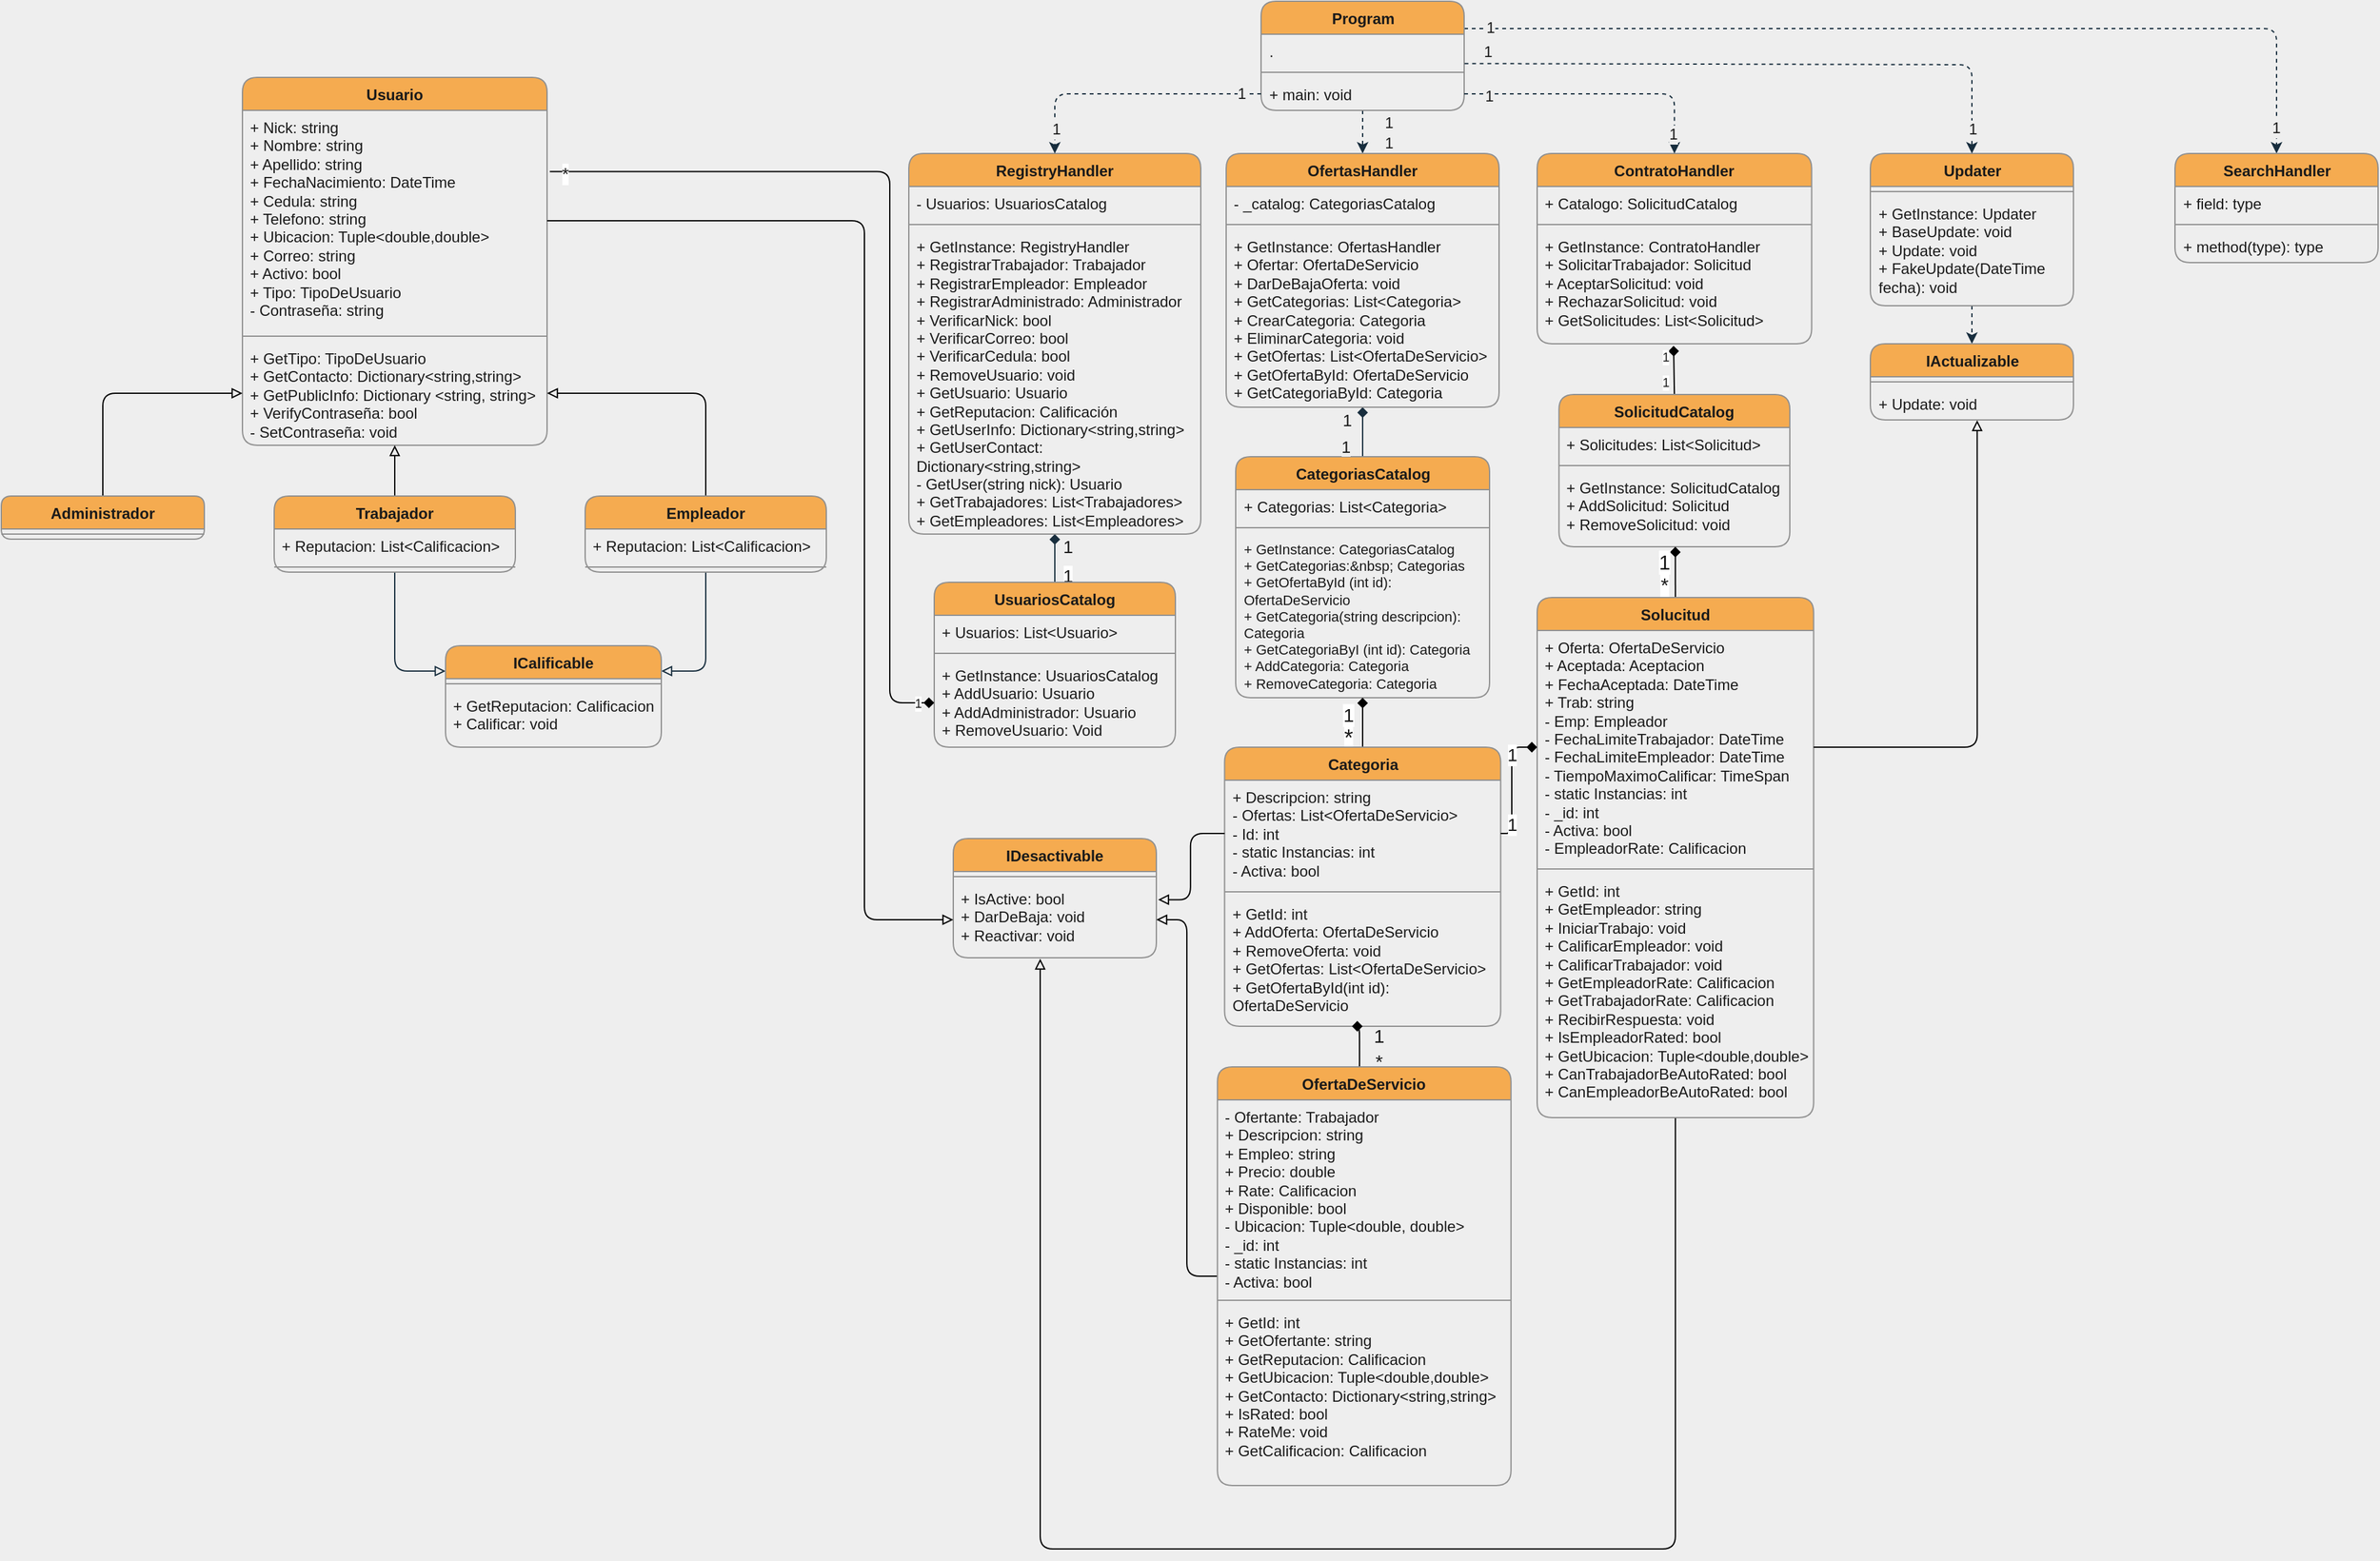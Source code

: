 <mxfile version="20.5.1" type="device"><diagram id="a971EvvoX8t4zPsesxfb" name="Página-1"><mxGraphModel dx="2927" dy="1204" grid="1" gridSize="10" guides="1" tooltips="1" connect="1" arrows="1" fold="1" page="1" pageScale="1" pageWidth="827" pageHeight="1169" background="#EEEEEE" math="0" shadow="0"><root><mxCell id="0"/><mxCell id="1" parent="0"/><mxCell id="ot5SJFAWyebkihact3Iv-2" value="Usuario" style="swimlane;fontStyle=1;align=center;verticalAlign=top;childLayout=stackLayout;horizontal=1;startSize=26;horizontalStack=0;resizeParent=1;resizeParentMax=0;resizeLast=0;collapsible=1;marginBottom=0;fillColor=#F5AB50;strokeColor=#909090;fontColor=#1A1A1A;rounded=1;whiteSpace=wrap;" vertex="1" parent="1"><mxGeometry x="100" y="110" width="240" height="290" as="geometry"/></mxCell><mxCell id="ot5SJFAWyebkihact3Iv-3" value="+ Nick: string&#10;+ Nombre: string&#10;+ Apellido: string&#10;+ FechaNacimiento: DateTime&#10;+ Cedula: string&#10;+ Telefono: string&#10;+ Ubicacion: Tuple&lt;double,double&gt;&#10;+ Correo: string&#10;+ Activo: bool&#10;+ Tipo: TipoDeUsuario&#10;- Contraseña: string" style="text;strokeColor=none;fillColor=none;align=left;verticalAlign=top;spacingLeft=4;spacingRight=4;overflow=hidden;rotatable=0;points=[[0,0.5],[1,0.5]];portConstraint=eastwest;fontColor=#1A1A1A;rounded=1;whiteSpace=wrap;" vertex="1" parent="ot5SJFAWyebkihact3Iv-2"><mxGeometry y="26" width="240" height="174" as="geometry"/></mxCell><mxCell id="ot5SJFAWyebkihact3Iv-4" value="" style="line;strokeWidth=1;fillColor=none;align=left;verticalAlign=middle;spacingTop=-1;spacingLeft=3;spacingRight=3;rotatable=0;labelPosition=right;points=[];portConstraint=eastwest;strokeColor=#909090;labelBackgroundColor=#EEEEEE;fontColor=#1A1A1A;rounded=1;whiteSpace=wrap;" vertex="1" parent="ot5SJFAWyebkihact3Iv-2"><mxGeometry y="200" width="240" height="8" as="geometry"/></mxCell><mxCell id="ot5SJFAWyebkihact3Iv-5" value="+ GetTipo: TipoDeUsuario&#10;+ GetContacto: Dictionary&lt;string,string&gt;&#10;+ GetPublicInfo: Dictionary &lt;string, string&gt;&#10;+ VerifyContraseña: bool&#10;- SetContraseña: void" style="text;strokeColor=none;fillColor=none;align=left;verticalAlign=top;spacingLeft=4;spacingRight=4;overflow=hidden;rotatable=0;points=[[0,0.5],[1,0.5]];portConstraint=eastwest;fontColor=#1A1A1A;rounded=1;whiteSpace=wrap;" vertex="1" parent="ot5SJFAWyebkihact3Iv-2"><mxGeometry y="208" width="240" height="82" as="geometry"/></mxCell><mxCell id="ot5SJFAWyebkihact3Iv-94" style="edgeStyle=orthogonalEdgeStyle;rounded=1;orthogonalLoop=1;jettySize=auto;html=1;exitX=0.5;exitY=1;exitDx=0;exitDy=0;entryX=0;entryY=0.25;entryDx=0;entryDy=0;startArrow=none;startFill=0;endArrow=block;endFill=0;labelBackgroundColor=#EEEEEE;strokeColor=#182E3E;fontColor=#1A1A1A;" edge="1" parent="1" source="ot5SJFAWyebkihact3Iv-7" target="ot5SJFAWyebkihact3Iv-19"><mxGeometry relative="1" as="geometry"><mxPoint x="280" y="719" as="targetPoint"/></mxGeometry></mxCell><mxCell id="ot5SJFAWyebkihact3Iv-180" style="edgeStyle=orthogonalEdgeStyle;rounded=1;orthogonalLoop=1;jettySize=auto;html=1;exitX=0.5;exitY=0;exitDx=0;exitDy=0;entryX=0.5;entryY=1;entryDx=0;entryDy=0;strokeColor=#000000;fontSize=10;fontColor=#1A1A1A;startArrow=none;startFill=0;endArrow=block;endFill=0;" edge="1" parent="1" source="ot5SJFAWyebkihact3Iv-7" target="ot5SJFAWyebkihact3Iv-2"><mxGeometry relative="1" as="geometry"/></mxCell><mxCell id="ot5SJFAWyebkihact3Iv-7" value="Trabajador" style="swimlane;fontStyle=1;align=center;verticalAlign=top;childLayout=stackLayout;horizontal=1;startSize=26;horizontalStack=0;resizeParent=1;resizeParentMax=0;resizeLast=0;collapsible=1;marginBottom=0;fillColor=#F5AB50;strokeColor=#909090;fontColor=#1A1A1A;rounded=1;whiteSpace=wrap;" vertex="1" parent="1"><mxGeometry x="125" y="440" width="190" height="60" as="geometry"/></mxCell><mxCell id="ot5SJFAWyebkihact3Iv-8" value="+ Reputacion: List&lt;Calificacion&gt;" style="text;strokeColor=none;fillColor=none;align=left;verticalAlign=top;spacingLeft=4;spacingRight=4;overflow=hidden;rotatable=0;points=[[0,0.5],[1,0.5]];portConstraint=eastwest;fontColor=#1A1A1A;rounded=1;whiteSpace=wrap;" vertex="1" parent="ot5SJFAWyebkihact3Iv-7"><mxGeometry y="26" width="190" height="26" as="geometry"/></mxCell><mxCell id="ot5SJFAWyebkihact3Iv-9" value="" style="line;strokeWidth=1;fillColor=none;align=left;verticalAlign=middle;spacingTop=-1;spacingLeft=3;spacingRight=3;rotatable=0;labelPosition=right;points=[];portConstraint=eastwest;strokeColor=#909090;labelBackgroundColor=#EEEEEE;fontColor=#1A1A1A;rounded=1;whiteSpace=wrap;" vertex="1" parent="ot5SJFAWyebkihact3Iv-7"><mxGeometry y="52" width="190" height="8" as="geometry"/></mxCell><mxCell id="ot5SJFAWyebkihact3Iv-95" style="edgeStyle=orthogonalEdgeStyle;rounded=1;orthogonalLoop=1;jettySize=auto;html=1;exitX=0.5;exitY=1;exitDx=0;exitDy=0;entryX=1;entryY=0.25;entryDx=0;entryDy=0;startArrow=none;startFill=0;endArrow=block;endFill=0;labelBackgroundColor=#EEEEEE;strokeColor=#182E3E;fontColor=#1A1A1A;" edge="1" parent="1" source="ot5SJFAWyebkihact3Iv-11" target="ot5SJFAWyebkihact3Iv-19"><mxGeometry relative="1" as="geometry"><mxPoint x="440" y="719" as="targetPoint"/></mxGeometry></mxCell><mxCell id="ot5SJFAWyebkihact3Iv-181" style="edgeStyle=orthogonalEdgeStyle;rounded=1;orthogonalLoop=1;jettySize=auto;html=1;exitX=0.5;exitY=0;exitDx=0;exitDy=0;entryX=1;entryY=0.5;entryDx=0;entryDy=0;strokeColor=#000000;fontSize=10;fontColor=#1A1A1A;startArrow=none;startFill=0;endArrow=block;endFill=0;" edge="1" parent="1" source="ot5SJFAWyebkihact3Iv-11" target="ot5SJFAWyebkihact3Iv-5"><mxGeometry relative="1" as="geometry"/></mxCell><mxCell id="ot5SJFAWyebkihact3Iv-11" value="Empleador" style="swimlane;fontStyle=1;align=center;verticalAlign=top;childLayout=stackLayout;horizontal=1;startSize=26;horizontalStack=0;resizeParent=1;resizeParentMax=0;resizeLast=0;collapsible=1;marginBottom=0;fillColor=#F5AB50;strokeColor=#909090;fontColor=#1A1A1A;rounded=1;whiteSpace=wrap;" vertex="1" parent="1"><mxGeometry x="370" y="440" width="190" height="60" as="geometry"/></mxCell><mxCell id="ot5SJFAWyebkihact3Iv-177" value="+ Reputacion: List&lt;Calificacion&gt;" style="text;strokeColor=none;fillColor=none;align=left;verticalAlign=top;spacingLeft=4;spacingRight=4;overflow=hidden;rotatable=0;points=[[0,0.5],[1,0.5]];portConstraint=eastwest;fontColor=#1A1A1A;rounded=1;whiteSpace=wrap;" vertex="1" parent="ot5SJFAWyebkihact3Iv-11"><mxGeometry y="26" width="190" height="26" as="geometry"/></mxCell><mxCell id="ot5SJFAWyebkihact3Iv-13" value="" style="line;strokeWidth=1;fillColor=none;align=left;verticalAlign=middle;spacingTop=-1;spacingLeft=3;spacingRight=3;rotatable=0;labelPosition=right;points=[];portConstraint=eastwest;strokeColor=#909090;labelBackgroundColor=#EEEEEE;fontColor=#1A1A1A;rounded=1;whiteSpace=wrap;" vertex="1" parent="ot5SJFAWyebkihact3Iv-11"><mxGeometry y="52" width="190" height="8" as="geometry"/></mxCell><mxCell id="ot5SJFAWyebkihact3Iv-178" style="edgeStyle=orthogonalEdgeStyle;rounded=1;orthogonalLoop=1;jettySize=auto;html=1;exitX=0.5;exitY=0;exitDx=0;exitDy=0;entryX=0;entryY=0.5;entryDx=0;entryDy=0;strokeColor=#000000;fontSize=10;fontColor=#1A1A1A;startArrow=none;startFill=0;endArrow=block;endFill=0;" edge="1" parent="1" source="ot5SJFAWyebkihact3Iv-15" target="ot5SJFAWyebkihact3Iv-5"><mxGeometry relative="1" as="geometry"/></mxCell><mxCell id="ot5SJFAWyebkihact3Iv-15" value="Administrador" style="swimlane;fontStyle=1;align=center;verticalAlign=top;childLayout=stackLayout;horizontal=1;startSize=26;horizontalStack=0;resizeParent=1;resizeParentMax=0;resizeLast=0;collapsible=1;marginBottom=0;fillColor=#F5AB50;strokeColor=#909090;fontColor=#1A1A1A;rounded=1;whiteSpace=wrap;" vertex="1" parent="1"><mxGeometry x="-90" y="440" width="160" height="34" as="geometry"/></mxCell><mxCell id="ot5SJFAWyebkihact3Iv-17" value="" style="line;strokeWidth=1;fillColor=none;align=left;verticalAlign=middle;spacingTop=-1;spacingLeft=3;spacingRight=3;rotatable=0;labelPosition=right;points=[];portConstraint=eastwest;strokeColor=#909090;labelBackgroundColor=#EEEEEE;fontColor=#1A1A1A;rounded=1;whiteSpace=wrap;" vertex="1" parent="ot5SJFAWyebkihact3Iv-15"><mxGeometry y="26" width="160" height="8" as="geometry"/></mxCell><mxCell id="ot5SJFAWyebkihact3Iv-19" value="ICalificable" style="swimlane;fontStyle=1;align=center;verticalAlign=top;childLayout=stackLayout;horizontal=1;startSize=26;horizontalStack=0;resizeParent=1;resizeParentMax=0;resizeLast=0;collapsible=1;marginBottom=0;fillColor=#F5AB50;strokeColor=#909090;fontColor=#1A1A1A;rounded=1;whiteSpace=wrap;" vertex="1" parent="1"><mxGeometry x="260" y="558" width="170" height="80" as="geometry"/></mxCell><mxCell id="ot5SJFAWyebkihact3Iv-21" value="" style="line;strokeWidth=1;fillColor=none;align=left;verticalAlign=middle;spacingTop=-1;spacingLeft=3;spacingRight=3;rotatable=0;labelPosition=right;points=[];portConstraint=eastwest;strokeColor=#909090;labelBackgroundColor=#EEEEEE;fontColor=#1A1A1A;rounded=1;whiteSpace=wrap;" vertex="1" parent="ot5SJFAWyebkihact3Iv-19"><mxGeometry y="26" width="170" height="8" as="geometry"/></mxCell><mxCell id="ot5SJFAWyebkihact3Iv-22" value="+ GetReputacion: Calificacion&#10;+ Calificar: void" style="text;strokeColor=none;fillColor=none;align=left;verticalAlign=top;spacingLeft=4;spacingRight=4;overflow=hidden;rotatable=0;points=[[0,0.5],[1,0.5]];portConstraint=eastwest;fontColor=#1A1A1A;rounded=1;whiteSpace=wrap;" vertex="1" parent="ot5SJFAWyebkihact3Iv-19"><mxGeometry y="34" width="170" height="46" as="geometry"/></mxCell><mxCell id="ot5SJFAWyebkihact3Iv-24" value="IDesactivable" style="swimlane;fontStyle=1;align=center;verticalAlign=top;childLayout=stackLayout;horizontal=1;startSize=26;horizontalStack=0;resizeParent=1;resizeParentMax=0;resizeLast=0;collapsible=1;marginBottom=0;fillColor=#F5AB50;strokeColor=#909090;fontColor=#1A1A1A;rounded=1;whiteSpace=wrap;" vertex="1" parent="1"><mxGeometry x="660" y="710" width="160" height="94" as="geometry"/></mxCell><mxCell id="ot5SJFAWyebkihact3Iv-26" value="" style="line;strokeWidth=1;fillColor=none;align=left;verticalAlign=middle;spacingTop=-1;spacingLeft=3;spacingRight=3;rotatable=0;labelPosition=right;points=[];portConstraint=eastwest;strokeColor=#909090;labelBackgroundColor=#EEEEEE;fontColor=#1A1A1A;rounded=1;whiteSpace=wrap;" vertex="1" parent="ot5SJFAWyebkihact3Iv-24"><mxGeometry y="26" width="160" height="8" as="geometry"/></mxCell><mxCell id="ot5SJFAWyebkihact3Iv-27" value="+ IsActive: bool&#10;+ DarDeBaja: void&#10;+ Reactivar: void" style="text;strokeColor=none;fillColor=none;align=left;verticalAlign=top;spacingLeft=4;spacingRight=4;overflow=hidden;rotatable=0;points=[[0,0.5],[1,0.5]];portConstraint=eastwest;fontColor=#1A1A1A;rounded=1;whiteSpace=wrap;" vertex="1" parent="ot5SJFAWyebkihact3Iv-24"><mxGeometry y="34" width="160" height="60" as="geometry"/></mxCell><mxCell id="ot5SJFAWyebkihact3Iv-143" value="1" style="edgeStyle=orthogonalEdgeStyle;rounded=1;orthogonalLoop=1;jettySize=auto;html=1;exitX=0.5;exitY=1;exitDx=0;exitDy=0;entryX=0.5;entryY=0;entryDx=0;entryDy=0;dashed=1;fontSize=12;startArrow=none;startFill=0;endArrow=classic;endFill=1;labelBackgroundColor=#EEEEEE;strokeColor=#182E3E;fontColor=#1A1A1A;" edge="1" parent="1" source="ot5SJFAWyebkihact3Iv-28" target="ot5SJFAWyebkihact3Iv-36"><mxGeometry x="0.511" y="20" relative="1" as="geometry"><mxPoint as="offset"/></mxGeometry></mxCell><mxCell id="ot5SJFAWyebkihact3Iv-155" value="1" style="edgeLabel;html=1;align=center;verticalAlign=middle;resizable=0;points=[];fontSize=12;labelBackgroundColor=#EEEEEE;fontColor=#1A1A1A;rounded=1;" vertex="1" connectable="0" parent="ot5SJFAWyebkihact3Iv-143"><mxGeometry x="-0.421" relative="1" as="geometry"><mxPoint x="20" as="offset"/></mxGeometry></mxCell><mxCell id="ot5SJFAWyebkihact3Iv-147" style="edgeStyle=orthogonalEdgeStyle;rounded=1;orthogonalLoop=1;jettySize=auto;html=1;exitX=1;exitY=0.25;exitDx=0;exitDy=0;entryX=0.5;entryY=0;entryDx=0;entryDy=0;dashed=1;fontSize=12;startArrow=none;startFill=0;endArrow=classic;endFill=1;labelBackgroundColor=#EEEEEE;strokeColor=#182E3E;fontColor=#1A1A1A;" edge="1" parent="1" source="ot5SJFAWyebkihact3Iv-28" target="ot5SJFAWyebkihact3Iv-73"><mxGeometry relative="1" as="geometry"/></mxCell><mxCell id="ot5SJFAWyebkihact3Iv-160" value="1" style="edgeLabel;html=1;align=center;verticalAlign=middle;resizable=0;points=[];fontSize=12;labelBackgroundColor=#EEEEEE;fontColor=#1A1A1A;rounded=1;" vertex="1" connectable="0" parent="ot5SJFAWyebkihact3Iv-147"><mxGeometry x="-0.94" y="1" relative="1" as="geometry"><mxPoint x="-2" as="offset"/></mxGeometry></mxCell><mxCell id="ot5SJFAWyebkihact3Iv-161" value="1" style="edgeLabel;html=1;align=center;verticalAlign=middle;resizable=0;points=[];fontSize=12;labelBackgroundColor=#EEEEEE;fontColor=#1A1A1A;rounded=1;" vertex="1" connectable="0" parent="ot5SJFAWyebkihact3Iv-147"><mxGeometry x="0.945" y="-1" relative="1" as="geometry"><mxPoint as="offset"/></mxGeometry></mxCell><mxCell id="ot5SJFAWyebkihact3Iv-28" value="Program" style="swimlane;fontStyle=1;align=center;verticalAlign=top;childLayout=stackLayout;horizontal=1;startSize=26;horizontalStack=0;resizeParent=1;resizeParentMax=0;resizeLast=0;collapsible=1;marginBottom=0;fillColor=#F5AB50;strokeColor=#909090;fontColor=#1A1A1A;rounded=1;whiteSpace=wrap;" vertex="1" parent="1"><mxGeometry x="902.5" y="50" width="160" height="86" as="geometry"/></mxCell><mxCell id="ot5SJFAWyebkihact3Iv-29" value="." style="text;strokeColor=none;fillColor=none;align=left;verticalAlign=top;spacingLeft=4;spacingRight=4;overflow=hidden;rotatable=0;points=[[0,0.5],[1,0.5]];portConstraint=eastwest;fontColor=#1A1A1A;rounded=1;whiteSpace=wrap;" vertex="1" parent="ot5SJFAWyebkihact3Iv-28"><mxGeometry y="26" width="160" height="26" as="geometry"/></mxCell><mxCell id="ot5SJFAWyebkihact3Iv-30" value="" style="line;strokeWidth=1;fillColor=none;align=left;verticalAlign=middle;spacingTop=-1;spacingLeft=3;spacingRight=3;rotatable=0;labelPosition=right;points=[];portConstraint=eastwest;strokeColor=#909090;labelBackgroundColor=#EEEEEE;fontColor=#1A1A1A;rounded=1;whiteSpace=wrap;" vertex="1" parent="ot5SJFAWyebkihact3Iv-28"><mxGeometry y="52" width="160" height="8" as="geometry"/></mxCell><mxCell id="ot5SJFAWyebkihact3Iv-31" value="+ main: void" style="text;strokeColor=none;fillColor=none;align=left;verticalAlign=top;spacingLeft=4;spacingRight=4;overflow=hidden;rotatable=0;points=[[0,0.5],[1,0.5]];portConstraint=eastwest;fontColor=#1A1A1A;rounded=1;whiteSpace=wrap;" vertex="1" parent="ot5SJFAWyebkihact3Iv-28"><mxGeometry y="60" width="160" height="26" as="geometry"/></mxCell><mxCell id="ot5SJFAWyebkihact3Iv-32" value="ContratoHandler" style="swimlane;fontStyle=1;align=center;verticalAlign=top;childLayout=stackLayout;horizontal=1;startSize=26;horizontalStack=0;resizeParent=1;resizeParentMax=0;resizeLast=0;collapsible=1;marginBottom=0;fillColor=#F5AB50;strokeColor=#909090;fontColor=#1A1A1A;rounded=1;whiteSpace=wrap;" vertex="1" parent="1"><mxGeometry x="1120" y="170" width="216.25" height="150" as="geometry"/></mxCell><mxCell id="ot5SJFAWyebkihact3Iv-33" value="+ Catalogo: SolicitudCatalog" style="text;strokeColor=none;fillColor=none;align=left;verticalAlign=top;spacingLeft=4;spacingRight=4;overflow=hidden;rotatable=0;points=[[0,0.5],[1,0.5]];portConstraint=eastwest;fontColor=#1A1A1A;rounded=1;whiteSpace=wrap;" vertex="1" parent="ot5SJFAWyebkihact3Iv-32"><mxGeometry y="26" width="216.25" height="26" as="geometry"/></mxCell><mxCell id="ot5SJFAWyebkihact3Iv-34" value="" style="line;strokeWidth=1;fillColor=none;align=left;verticalAlign=middle;spacingTop=-1;spacingLeft=3;spacingRight=3;rotatable=0;labelPosition=right;points=[];portConstraint=eastwest;strokeColor=#909090;labelBackgroundColor=#EEEEEE;fontColor=#1A1A1A;rounded=1;whiteSpace=wrap;" vertex="1" parent="ot5SJFAWyebkihact3Iv-32"><mxGeometry y="52" width="216.25" height="8" as="geometry"/></mxCell><mxCell id="ot5SJFAWyebkihact3Iv-35" value="+ GetInstance: ContratoHandler&#10;+ SolicitarTrabajador: Solicitud&#10;+ AceptarSolicitud: void&#10;+ RechazarSolicitud: void&#10;+ GetSolicitudes: List&lt;Solicitud&gt;&#10;" style="text;strokeColor=none;fillColor=none;align=left;verticalAlign=top;spacingLeft=4;spacingRight=4;overflow=hidden;rotatable=0;points=[[0,0.5],[1,0.5]];portConstraint=eastwest;fontColor=#1A1A1A;rounded=1;whiteSpace=wrap;" vertex="1" parent="ot5SJFAWyebkihact3Iv-32"><mxGeometry y="60" width="216.25" height="90" as="geometry"/></mxCell><mxCell id="ot5SJFAWyebkihact3Iv-111" style="edgeStyle=orthogonalEdgeStyle;rounded=1;orthogonalLoop=1;jettySize=auto;html=1;exitX=0.5;exitY=1;exitDx=0;exitDy=0;entryX=0.5;entryY=0;entryDx=0;entryDy=0;fontSize=9;startArrow=diamond;startFill=1;endArrow=none;endFill=0;labelBackgroundColor=#EEEEEE;strokeColor=#182E3E;fontColor=#1A1A1A;" edge="1" parent="1" source="ot5SJFAWyebkihact3Iv-36" target="ot5SJFAWyebkihact3Iv-40"><mxGeometry relative="1" as="geometry"/></mxCell><mxCell id="ot5SJFAWyebkihact3Iv-36" value="OfertasHandler" style="swimlane;fontStyle=1;align=center;verticalAlign=top;childLayout=stackLayout;horizontal=1;startSize=26;horizontalStack=0;resizeParent=1;resizeParentMax=0;resizeLast=0;collapsible=1;marginBottom=0;fillColor=#F5AB50;strokeColor=#909090;fontColor=#1A1A1A;rounded=1;whiteSpace=wrap;" vertex="1" parent="1"><mxGeometry x="875" y="170" width="215" height="200" as="geometry"/></mxCell><mxCell id="ot5SJFAWyebkihact3Iv-37" value="- _catalog: CategoriasCatalog" style="text;strokeColor=none;fillColor=none;align=left;verticalAlign=top;spacingLeft=4;spacingRight=4;overflow=hidden;rotatable=0;points=[[0,0.5],[1,0.5]];portConstraint=eastwest;fontColor=#1A1A1A;rounded=1;whiteSpace=wrap;" vertex="1" parent="ot5SJFAWyebkihact3Iv-36"><mxGeometry y="26" width="215" height="26" as="geometry"/></mxCell><mxCell id="ot5SJFAWyebkihact3Iv-38" value="" style="line;strokeWidth=1;fillColor=none;align=left;verticalAlign=middle;spacingTop=-1;spacingLeft=3;spacingRight=3;rotatable=0;labelPosition=right;points=[];portConstraint=eastwest;strokeColor=#909090;labelBackgroundColor=#EEEEEE;fontColor=#1A1A1A;rounded=1;whiteSpace=wrap;" vertex="1" parent="ot5SJFAWyebkihact3Iv-36"><mxGeometry y="52" width="215" height="8" as="geometry"/></mxCell><mxCell id="ot5SJFAWyebkihact3Iv-39" value="+ GetInstance: OfertasHandler&#10;+ Ofertar: OfertaDeServicio&#10;+ DarDeBajaOferta: void&#10;+ GetCategorias: List&lt;Categoria&gt;&#10;+ CrearCategoria: Categoria&#10;+ EliminarCategoria: void&#10;+ GetOfertas: List&lt;OfertaDeServicio&gt;&#10;+ GetOfertaById: OfertaDeServicio&#10;+ GetCategoriaById: Categoria" style="text;strokeColor=none;fillColor=none;align=left;verticalAlign=top;spacingLeft=4;spacingRight=4;overflow=hidden;rotatable=0;points=[[0,0.5],[1,0.5]];portConstraint=eastwest;fontColor=#1A1A1A;rounded=1;whiteSpace=wrap;" vertex="1" parent="ot5SJFAWyebkihact3Iv-36"><mxGeometry y="60" width="215" height="140" as="geometry"/></mxCell><mxCell id="ot5SJFAWyebkihact3Iv-40" value="CategoriasCatalog" style="swimlane;fontStyle=1;align=center;verticalAlign=top;childLayout=stackLayout;horizontal=1;startSize=26;horizontalStack=0;resizeParent=1;resizeParentMax=0;resizeLast=0;collapsible=1;marginBottom=0;fillColor=#F5AB50;strokeColor=#909090;fontColor=#1A1A1A;rounded=1;whiteSpace=wrap;" vertex="1" parent="1"><mxGeometry x="882.5" y="409" width="200" height="190" as="geometry"/></mxCell><mxCell id="ot5SJFAWyebkihact3Iv-41" value="+ Categorias: List&lt;Categoria&gt;" style="text;strokeColor=none;fillColor=none;align=left;verticalAlign=top;spacingLeft=4;spacingRight=4;overflow=hidden;rotatable=0;points=[[0,0.5],[1,0.5]];portConstraint=eastwest;fontColor=#1A1A1A;rounded=1;whiteSpace=wrap;" vertex="1" parent="ot5SJFAWyebkihact3Iv-40"><mxGeometry y="26" width="200" height="26" as="geometry"/></mxCell><mxCell id="ot5SJFAWyebkihact3Iv-42" value="" style="line;strokeWidth=1;fillColor=none;align=left;verticalAlign=middle;spacingTop=-1;spacingLeft=3;spacingRight=3;rotatable=0;labelPosition=right;points=[];portConstraint=eastwest;strokeColor=#909090;labelBackgroundColor=#EEEEEE;fontColor=#1A1A1A;rounded=1;whiteSpace=wrap;" vertex="1" parent="ot5SJFAWyebkihact3Iv-40"><mxGeometry y="52" width="200" height="8" as="geometry"/></mxCell><mxCell id="ot5SJFAWyebkihact3Iv-43" value="+ GetInstance: CategoriasCatalog&#10;+ GetCategorias:&amp;nbsp; Categorias&#10;+ GetOfertaById (int id): OfertaDeServicio&#10;+ GetCategoria(string descripcion): Categoria&#10;+ GetCategoriaByI (int id): Categoria&#10;+ AddCategoria: Categoria&#10;+ RemoveCategoria: Categoria" style="text;strokeColor=none;fillColor=none;align=left;verticalAlign=top;spacingLeft=4;spacingRight=4;overflow=hidden;rotatable=0;points=[[0,0.5],[1,0.5]];portConstraint=eastwest;fontColor=#1A1A1A;rounded=1;whiteSpace=wrap;fontSize=11;" vertex="1" parent="ot5SJFAWyebkihact3Iv-40"><mxGeometry y="60" width="200" height="130" as="geometry"/></mxCell><mxCell id="ot5SJFAWyebkihact3Iv-187" style="edgeStyle=orthogonalEdgeStyle;rounded=1;orthogonalLoop=1;jettySize=auto;html=1;exitX=0.5;exitY=0;exitDx=0;exitDy=0;entryX=0.5;entryY=1;entryDx=0;entryDy=0;strokeColor=#000000;fontSize=10;fontColor=#1A1A1A;startArrow=none;startFill=0;endArrow=diamond;endFill=1;" edge="1" parent="1" source="ot5SJFAWyebkihact3Iv-44" target="ot5SJFAWyebkihact3Iv-40"><mxGeometry relative="1" as="geometry"/></mxCell><mxCell id="ot5SJFAWyebkihact3Iv-188" value="1" style="edgeLabel;html=1;align=center;verticalAlign=middle;resizable=0;points=[];fontSize=15;fontColor=#1A1A1A;" vertex="1" connectable="0" parent="ot5SJFAWyebkihact3Iv-187"><mxGeometry x="0.37" y="2" relative="1" as="geometry"><mxPoint x="-10" as="offset"/></mxGeometry></mxCell><mxCell id="ot5SJFAWyebkihact3Iv-189" value="*" style="edgeLabel;html=1;align=center;verticalAlign=middle;resizable=0;points=[];fontSize=18;fontColor=#1A1A1A;" vertex="1" connectable="0" parent="ot5SJFAWyebkihact3Iv-187"><mxGeometry x="-0.712" relative="1" as="geometry"><mxPoint x="-12" y="-2" as="offset"/></mxGeometry></mxCell><mxCell id="ot5SJFAWyebkihact3Iv-44" value="Categoria" style="swimlane;fontStyle=1;align=center;verticalAlign=top;childLayout=stackLayout;horizontal=1;startSize=26;horizontalStack=0;resizeParent=1;resizeParentMax=0;resizeLast=0;collapsible=1;marginBottom=0;fillColor=#F5AB50;strokeColor=#909090;fontColor=#1A1A1A;rounded=1;whiteSpace=wrap;" vertex="1" parent="1"><mxGeometry x="873.75" y="638" width="217.5" height="220" as="geometry"/></mxCell><mxCell id="ot5SJFAWyebkihact3Iv-45" value="+ Descripcion: string&#10;- Ofertas: List&lt;OfertaDeServicio&gt;&#10;- Id: int&#10;- static Instancias: int&#10;- Activa: bool" style="text;strokeColor=none;fillColor=none;align=left;verticalAlign=top;spacingLeft=4;spacingRight=4;overflow=hidden;rotatable=0;points=[[0,0.5],[1,0.5]];portConstraint=eastwest;fontColor=#1A1A1A;rounded=1;whiteSpace=wrap;" vertex="1" parent="ot5SJFAWyebkihact3Iv-44"><mxGeometry y="26" width="217.5" height="84" as="geometry"/></mxCell><mxCell id="ot5SJFAWyebkihact3Iv-46" value="" style="line;strokeWidth=1;fillColor=none;align=left;verticalAlign=middle;spacingTop=-1;spacingLeft=3;spacingRight=3;rotatable=0;labelPosition=right;points=[];portConstraint=eastwest;strokeColor=#909090;labelBackgroundColor=#EEEEEE;fontColor=#1A1A1A;rounded=1;whiteSpace=wrap;" vertex="1" parent="ot5SJFAWyebkihact3Iv-44"><mxGeometry y="110" width="217.5" height="8" as="geometry"/></mxCell><mxCell id="ot5SJFAWyebkihact3Iv-47" value="+ GetId: int&#10;+ AddOferta: OfertaDeServicio&#10;+ RemoveOferta: void&#10;+ GetOfertas: List&lt;OfertaDeServicio&gt;&#10;+ GetOfertaById(int id): OfertaDeServicio" style="text;strokeColor=none;fillColor=none;align=left;verticalAlign=top;spacingLeft=4;spacingRight=4;overflow=hidden;rotatable=0;points=[[0,0.5],[1,0.5]];portConstraint=eastwest;fontColor=#1A1A1A;rounded=1;whiteSpace=wrap;" vertex="1" parent="ot5SJFAWyebkihact3Iv-44"><mxGeometry y="118" width="217.5" height="102" as="geometry"/></mxCell><mxCell id="ot5SJFAWyebkihact3Iv-185" style="edgeStyle=orthogonalEdgeStyle;rounded=1;orthogonalLoop=1;jettySize=auto;html=1;exitX=0;exitY=0.5;exitDx=0;exitDy=0;strokeColor=#000000;fontSize=10;fontColor=#1A1A1A;startArrow=none;startFill=0;endArrow=block;endFill=0;" edge="1" parent="1" source="ot5SJFAWyebkihact3Iv-48" target="ot5SJFAWyebkihact3Iv-27"><mxGeometry relative="1" as="geometry"/></mxCell><mxCell id="ot5SJFAWyebkihact3Iv-204" value="" style="edgeStyle=orthogonalEdgeStyle;rounded=1;orthogonalLoop=1;jettySize=auto;html=1;exitX=0.484;exitY=0;exitDx=0;exitDy=0;entryX=0.5;entryY=1;entryDx=0;entryDy=0;strokeColor=#000000;fontSize=14;fontColor=#1A1A1A;startArrow=none;startFill=0;endArrow=diamond;endFill=1;exitPerimeter=0;" edge="1" parent="1" source="ot5SJFAWyebkihact3Iv-48" target="ot5SJFAWyebkihact3Iv-44"><mxGeometry x="0.162" y="-10" relative="1" as="geometry"><Array as="points"><mxPoint x="980" y="880"/><mxPoint x="980" y="858"/></Array><mxPoint as="offset"/></mxGeometry></mxCell><mxCell id="ot5SJFAWyebkihact3Iv-48" value="OfertaDeServicio" style="swimlane;fontStyle=1;align=center;verticalAlign=top;childLayout=stackLayout;horizontal=1;startSize=26;horizontalStack=0;resizeParent=1;resizeParentMax=0;resizeLast=0;collapsible=1;marginBottom=0;fillColor=#F5AB50;strokeColor=#909090;fontColor=#1A1A1A;rounded=1;whiteSpace=wrap;" vertex="1" parent="1"><mxGeometry x="868.13" y="890" width="231.25" height="330" as="geometry"/></mxCell><mxCell id="ot5SJFAWyebkihact3Iv-49" value="- Ofertante: Trabajador&#10;+ Descripcion: string&#10;+ Empleo: string&#10;+ Precio: double&#10;+ Rate: Calificacion&#10;+ Disponible: bool&#10;- Ubicacion: Tuple&lt;double, double&gt;&#10;- _id: int&#10;- static Instancias: int&#10;- Activa: bool" style="text;strokeColor=none;fillColor=none;align=left;verticalAlign=top;spacingLeft=4;spacingRight=4;overflow=hidden;rotatable=0;points=[[0,0.5],[1,0.5]];portConstraint=eastwest;fontColor=#1A1A1A;rounded=1;whiteSpace=wrap;" vertex="1" parent="ot5SJFAWyebkihact3Iv-48"><mxGeometry y="26" width="231.25" height="154" as="geometry"/></mxCell><mxCell id="ot5SJFAWyebkihact3Iv-50" value="" style="line;strokeWidth=1;fillColor=none;align=left;verticalAlign=middle;spacingTop=-1;spacingLeft=3;spacingRight=3;rotatable=0;labelPosition=right;points=[];portConstraint=eastwest;strokeColor=#909090;labelBackgroundColor=#EEEEEE;fontColor=#1A1A1A;rounded=1;whiteSpace=wrap;" vertex="1" parent="ot5SJFAWyebkihact3Iv-48"><mxGeometry y="180" width="231.25" height="8" as="geometry"/></mxCell><mxCell id="ot5SJFAWyebkihact3Iv-51" value="+ GetId: int&#10;+ GetOfertante: string&#10;+ GetReputacion: Calificacion&#10;+ GetUbicacion: Tuple&lt;double,double&gt;&#10;+ GetContacto: Dictionary&lt;string,string&gt;&#10;+ IsRated: bool&#10;+ RateMe: void&#10;+ GetCalificacion: Calificacion" style="text;strokeColor=none;fillColor=none;align=left;verticalAlign=top;spacingLeft=4;spacingRight=4;overflow=hidden;rotatable=0;points=[[0,0.5],[1,0.5]];portConstraint=eastwest;fontColor=#1A1A1A;rounded=1;whiteSpace=wrap;" vertex="1" parent="ot5SJFAWyebkihact3Iv-48"><mxGeometry y="188" width="231.25" height="142" as="geometry"/></mxCell><mxCell id="ot5SJFAWyebkihact3Iv-190" style="edgeStyle=orthogonalEdgeStyle;rounded=1;orthogonalLoop=1;jettySize=auto;html=1;exitX=0.5;exitY=0;exitDx=0;exitDy=0;entryX=0.497;entryY=1.018;entryDx=0;entryDy=0;entryPerimeter=0;strokeColor=#000000;fontSize=10;fontColor=#1A1A1A;startArrow=none;startFill=0;endArrow=diamond;endFill=1;" edge="1" parent="1" source="ot5SJFAWyebkihact3Iv-52" target="ot5SJFAWyebkihact3Iv-35"><mxGeometry relative="1" as="geometry"/></mxCell><mxCell id="ot5SJFAWyebkihact3Iv-191" value="1" style="edgeLabel;html=1;align=center;verticalAlign=middle;resizable=0;points=[];fontSize=10;fontColor=#1A1A1A;" vertex="1" connectable="0" parent="ot5SJFAWyebkihact3Iv-190"><mxGeometry x="0.324" y="-1" relative="1" as="geometry"><mxPoint x="-8" y="-5" as="offset"/></mxGeometry></mxCell><mxCell id="ot5SJFAWyebkihact3Iv-193" value="1" style="edgeLabel;html=1;align=center;verticalAlign=middle;resizable=0;points=[];fontSize=10;fontColor=#1A1A1A;" vertex="1" connectable="0" parent="ot5SJFAWyebkihact3Iv-190"><mxGeometry x="-0.571" y="-1" relative="1" as="geometry"><mxPoint x="-8" y="-2" as="offset"/></mxGeometry></mxCell><mxCell id="ot5SJFAWyebkihact3Iv-52" value="SolicitudCatalog" style="swimlane;fontStyle=1;align=center;verticalAlign=top;childLayout=stackLayout;horizontal=1;startSize=26;horizontalStack=0;resizeParent=1;resizeParentMax=0;resizeLast=0;collapsible=1;marginBottom=0;fillColor=#F5AB50;strokeColor=#909090;fontColor=#1A1A1A;rounded=1;whiteSpace=wrap;" vertex="1" parent="1"><mxGeometry x="1137.19" y="360" width="181.87" height="120" as="geometry"/></mxCell><mxCell id="ot5SJFAWyebkihact3Iv-53" value="+ Solicitudes: List&lt;Solicitud&gt;" style="text;strokeColor=none;fillColor=none;align=left;verticalAlign=top;spacingLeft=4;spacingRight=4;overflow=hidden;rotatable=0;points=[[0,0.5],[1,0.5]];portConstraint=eastwest;fontColor=#1A1A1A;rounded=1;whiteSpace=wrap;" vertex="1" parent="ot5SJFAWyebkihact3Iv-52"><mxGeometry y="26" width="181.87" height="26" as="geometry"/></mxCell><mxCell id="ot5SJFAWyebkihact3Iv-54" value="" style="line;strokeWidth=1;fillColor=none;align=left;verticalAlign=middle;spacingTop=-1;spacingLeft=3;spacingRight=3;rotatable=0;labelPosition=right;points=[];portConstraint=eastwest;strokeColor=#909090;labelBackgroundColor=#EEEEEE;fontColor=#1A1A1A;rounded=1;whiteSpace=wrap;" vertex="1" parent="ot5SJFAWyebkihact3Iv-52"><mxGeometry y="52" width="181.87" height="8" as="geometry"/></mxCell><mxCell id="ot5SJFAWyebkihact3Iv-55" value="+ GetInstance: SolicitudCatalog&#10;+ AddSolicitud: Solicitud&#10;+ RemoveSolicitud: void" style="text;strokeColor=none;fillColor=none;align=left;verticalAlign=top;spacingLeft=4;spacingRight=4;overflow=hidden;rotatable=0;points=[[0,0.5],[1,0.5]];portConstraint=eastwest;fontColor=#1A1A1A;rounded=1;whiteSpace=wrap;" vertex="1" parent="ot5SJFAWyebkihact3Iv-52"><mxGeometry y="60" width="181.87" height="60" as="geometry"/></mxCell><mxCell id="ot5SJFAWyebkihact3Iv-183" style="edgeStyle=orthogonalEdgeStyle;rounded=1;orthogonalLoop=1;jettySize=auto;html=1;exitX=0.5;exitY=1;exitDx=0;exitDy=0;entryX=0.428;entryY=1.012;entryDx=0;entryDy=0;entryPerimeter=0;strokeColor=#000000;fontSize=10;fontColor=#1A1A1A;startArrow=none;startFill=0;endArrow=block;endFill=0;" edge="1" parent="1" source="ot5SJFAWyebkihact3Iv-56" target="ot5SJFAWyebkihact3Iv-27"><mxGeometry relative="1" as="geometry"><Array as="points"><mxPoint x="1228" y="1270"/><mxPoint x="729" y="1270"/></Array></mxGeometry></mxCell><mxCell id="ot5SJFAWyebkihact3Iv-194" style="edgeStyle=orthogonalEdgeStyle;rounded=1;orthogonalLoop=1;jettySize=auto;html=1;exitX=0.5;exitY=0;exitDx=0;exitDy=0;entryX=0.504;entryY=1;entryDx=0;entryDy=0;entryPerimeter=0;strokeColor=#000000;fontSize=10;fontColor=#1A1A1A;startArrow=none;startFill=0;endArrow=diamond;endFill=1;" edge="1" parent="1" source="ot5SJFAWyebkihact3Iv-56" target="ot5SJFAWyebkihact3Iv-55"><mxGeometry relative="1" as="geometry"/></mxCell><mxCell id="ot5SJFAWyebkihact3Iv-195" value="1" style="edgeLabel;html=1;align=center;verticalAlign=middle;resizable=0;points=[];fontSize=16;fontColor=#1A1A1A;" vertex="1" connectable="0" parent="ot5SJFAWyebkihact3Iv-194"><mxGeometry x="0.256" y="1" relative="1" as="geometry"><mxPoint x="-8" y="-3" as="offset"/></mxGeometry></mxCell><mxCell id="ot5SJFAWyebkihact3Iv-196" value="*" style="edgeLabel;html=1;align=center;verticalAlign=middle;resizable=0;points=[];fontSize=16;fontColor=#1A1A1A;" vertex="1" connectable="0" parent="ot5SJFAWyebkihact3Iv-194"><mxGeometry x="-0.682" y="-1" relative="1" as="geometry"><mxPoint x="-10" y="-4" as="offset"/></mxGeometry></mxCell><mxCell id="ot5SJFAWyebkihact3Iv-56" value="Solucitud" style="swimlane;fontStyle=1;align=center;verticalAlign=top;childLayout=stackLayout;horizontal=1;startSize=26;horizontalStack=0;resizeParent=1;resizeParentMax=0;resizeLast=0;collapsible=1;marginBottom=0;fillColor=#F5AB50;strokeColor=#909090;fontColor=#1A1A1A;rounded=1;whiteSpace=wrap;" vertex="1" parent="1"><mxGeometry x="1120" y="520" width="217.81" height="410" as="geometry"/></mxCell><mxCell id="ot5SJFAWyebkihact3Iv-57" value="+ Oferta: OfertaDeServicio&#10;+ Aceptada: Aceptacion&#10;+ FechaAceptada: DateTime&#10;+ Trab: string&#10;- Emp: Empleador&#10;- FechaLimiteTrabajador: DateTime&#10;- FechaLimiteEmpleador: DateTime&#10;- TiempoMaximoCalificar: TimeSpan&#10;- static Instancias: int&#10;- _id: int&#10;- Activa: bool&#10;- EmpleadorRate: Calificacion" style="text;strokeColor=none;fillColor=none;align=left;verticalAlign=top;spacingLeft=4;spacingRight=4;overflow=hidden;rotatable=0;points=[[0,0.5],[1,0.5]];portConstraint=eastwest;fontColor=#1A1A1A;rounded=1;whiteSpace=wrap;" vertex="1" parent="ot5SJFAWyebkihact3Iv-56"><mxGeometry y="26" width="217.81" height="184" as="geometry"/></mxCell><mxCell id="ot5SJFAWyebkihact3Iv-58" value="" style="line;strokeWidth=1;fillColor=none;align=left;verticalAlign=middle;spacingTop=-1;spacingLeft=3;spacingRight=3;rotatable=0;labelPosition=right;points=[];portConstraint=eastwest;strokeColor=#909090;labelBackgroundColor=#EEEEEE;fontColor=#1A1A1A;rounded=1;whiteSpace=wrap;" vertex="1" parent="ot5SJFAWyebkihact3Iv-56"><mxGeometry y="210" width="217.81" height="8" as="geometry"/></mxCell><mxCell id="ot5SJFAWyebkihact3Iv-59" value="+ GetId: int&#10;+ GetEmpleador: string&#10;+ IniciarTrabajo: void&#10;+ CalificarEmpleador: void&#10;+ CalificarTrabajador: void&#10;+ GetEmpleadorRate: Calificacion&#10;+ GetTrabajadorRate: Calificacion&#10;+ RecibirRespuesta: void&#10;+ IsEmpleadorRated: bool&#10;+ GetUbicacion: Tuple&lt;double,double&gt;&#10;+ CanTrabajadorBeAutoRated: bool&#10;+ CanEmpleadorBeAutoRated: bool" style="text;strokeColor=none;fillColor=none;align=left;verticalAlign=top;spacingLeft=4;spacingRight=4;overflow=hidden;rotatable=0;points=[[0,0.5],[1,0.5]];portConstraint=eastwest;fontColor=#1A1A1A;rounded=1;whiteSpace=wrap;" vertex="1" parent="ot5SJFAWyebkihact3Iv-56"><mxGeometry y="218" width="217.81" height="192" as="geometry"/></mxCell><mxCell id="ot5SJFAWyebkihact3Iv-132" value="&lt;font style=&quot;font-size: 14px;&quot;&gt;1&lt;/font&gt;" style="edgeStyle=orthogonalEdgeStyle;rounded=1;orthogonalLoop=1;jettySize=auto;html=1;exitX=0.5;exitY=1;exitDx=0;exitDy=0;entryX=0.5;entryY=0;entryDx=0;entryDy=0;fontSize=10;startArrow=diamond;startFill=1;endArrow=none;endFill=0;labelBackgroundColor=#EEEEEE;strokeColor=#182E3E;fontColor=#1A1A1A;" edge="1" parent="1" source="ot5SJFAWyebkihact3Iv-60" target="ot5SJFAWyebkihact3Iv-127"><mxGeometry x="-0.474" y="10" relative="1" as="geometry"><mxPoint as="offset"/></mxGeometry></mxCell><mxCell id="ot5SJFAWyebkihact3Iv-175" value="1" style="edgeLabel;html=1;align=center;verticalAlign=middle;resizable=0;points=[];fontColor=#1A1A1A;fontSize=14;" vertex="1" connectable="0" parent="ot5SJFAWyebkihact3Iv-132"><mxGeometry x="0.706" y="-1" relative="1" as="geometry"><mxPoint x="11" as="offset"/></mxGeometry></mxCell><mxCell id="ot5SJFAWyebkihact3Iv-60" value="RegistryHandler" style="swimlane;fontStyle=1;align=center;verticalAlign=top;childLayout=stackLayout;horizontal=1;startSize=26;horizontalStack=0;resizeParent=1;resizeParentMax=0;resizeLast=0;collapsible=1;marginBottom=0;fillColor=#F5AB50;strokeColor=#909090;fontColor=#1A1A1A;rounded=1;whiteSpace=wrap;" vertex="1" parent="1"><mxGeometry x="625" y="170" width="230" height="300" as="geometry"/></mxCell><mxCell id="ot5SJFAWyebkihact3Iv-61" value="- Usuarios: UsuariosCatalog" style="text;strokeColor=none;fillColor=none;align=left;verticalAlign=top;spacingLeft=4;spacingRight=4;overflow=hidden;rotatable=0;points=[[0,0.5],[1,0.5]];portConstraint=eastwest;fontColor=#1A1A1A;rounded=1;whiteSpace=wrap;" vertex="1" parent="ot5SJFAWyebkihact3Iv-60"><mxGeometry y="26" width="230" height="26" as="geometry"/></mxCell><mxCell id="ot5SJFAWyebkihact3Iv-62" value="" style="line;strokeWidth=1;fillColor=none;align=left;verticalAlign=middle;spacingTop=-1;spacingLeft=3;spacingRight=3;rotatable=0;labelPosition=right;points=[];portConstraint=eastwest;strokeColor=#909090;labelBackgroundColor=#EEEEEE;fontColor=#1A1A1A;rounded=1;whiteSpace=wrap;" vertex="1" parent="ot5SJFAWyebkihact3Iv-60"><mxGeometry y="52" width="230" height="8" as="geometry"/></mxCell><mxCell id="ot5SJFAWyebkihact3Iv-63" value="+ GetInstance: RegistryHandler&#10;+ RegistrarTrabajador: Trabajador&#10;+ RegistrarEmpleador: Empleador&#10;+ RegistrarAdministrado: Administrador&#10;+ VerificarNick: bool&#10;+ VerificarCorreo: bool&#10;+ VerificarCedula: bool&#10;+ RemoveUsuario: void&#10;+ GetUsuario: Usuario&#10;+ GetReputacion: Calificación&#10;+ GetUserInfo: Dictionary&lt;string,string&gt;&#10;+ GetUserContact: Dictionary&lt;string,string&gt;&#10;- GetUser(string nick): Usuario&#10;+ GetTrabajadores: List&lt;Trabajadores&gt;&#10;+ GetEmpleadores: List&lt;Empleadores&gt;&#10;" style="text;strokeColor=none;fillColor=none;align=left;verticalAlign=top;spacingLeft=4;spacingRight=4;overflow=hidden;rotatable=0;points=[[0,0.5],[1,0.5]];portConstraint=eastwest;fontColor=#1A1A1A;rounded=1;whiteSpace=wrap;" vertex="1" parent="ot5SJFAWyebkihact3Iv-60"><mxGeometry y="60" width="230" height="240" as="geometry"/></mxCell><mxCell id="ot5SJFAWyebkihact3Iv-163" style="edgeStyle=orthogonalEdgeStyle;rounded=1;orthogonalLoop=1;jettySize=auto;html=1;exitX=0.5;exitY=1;exitDx=0;exitDy=0;entryX=0.5;entryY=0;entryDx=0;entryDy=0;dashed=1;fontSize=12;startArrow=none;startFill=0;endArrow=classic;endFill=1;labelBackgroundColor=#EEEEEE;strokeColor=#182E3E;fontColor=#1A1A1A;" edge="1" parent="1" source="ot5SJFAWyebkihact3Iv-65" target="ot5SJFAWyebkihact3Iv-69"><mxGeometry relative="1" as="geometry"/></mxCell><mxCell id="ot5SJFAWyebkihact3Iv-65" value="Updater" style="swimlane;fontStyle=1;align=center;verticalAlign=top;childLayout=stackLayout;horizontal=1;startSize=26;horizontalStack=0;resizeParent=1;resizeParentMax=0;resizeLast=0;collapsible=1;marginBottom=0;fillColor=#F5AB50;strokeColor=#909090;fontColor=#1A1A1A;rounded=1;whiteSpace=wrap;" vertex="1" parent="1"><mxGeometry x="1382.5" y="170" width="160" height="120" as="geometry"/></mxCell><mxCell id="ot5SJFAWyebkihact3Iv-67" value="" style="line;strokeWidth=1;fillColor=none;align=left;verticalAlign=middle;spacingTop=-1;spacingLeft=3;spacingRight=3;rotatable=0;labelPosition=right;points=[];portConstraint=eastwest;strokeColor=#909090;labelBackgroundColor=#EEEEEE;fontColor=#1A1A1A;rounded=1;whiteSpace=wrap;" vertex="1" parent="ot5SJFAWyebkihact3Iv-65"><mxGeometry y="26" width="160" height="8" as="geometry"/></mxCell><mxCell id="ot5SJFAWyebkihact3Iv-68" value="+ GetInstance: Updater&#10;+ BaseUpdate: void&#10;+ Update: void&#10;+ FakeUpdate(DateTime fecha): void" style="text;strokeColor=none;fillColor=none;align=left;verticalAlign=top;spacingLeft=4;spacingRight=4;overflow=hidden;rotatable=0;points=[[0,0.5],[1,0.5]];portConstraint=eastwest;fontColor=#1A1A1A;rounded=1;whiteSpace=wrap;" vertex="1" parent="ot5SJFAWyebkihact3Iv-65"><mxGeometry y="34" width="160" height="86" as="geometry"/></mxCell><mxCell id="ot5SJFAWyebkihact3Iv-69" value="IActualizable" style="swimlane;fontStyle=1;align=center;verticalAlign=top;childLayout=stackLayout;horizontal=1;startSize=26;horizontalStack=0;resizeParent=1;resizeParentMax=0;resizeLast=0;collapsible=1;marginBottom=0;fillColor=#F5AB50;strokeColor=#909090;fontColor=#1A1A1A;rounded=1;whiteSpace=wrap;" vertex="1" parent="1"><mxGeometry x="1382.5" y="320" width="160" height="60" as="geometry"/></mxCell><mxCell id="ot5SJFAWyebkihact3Iv-71" value="" style="line;strokeWidth=1;fillColor=none;align=left;verticalAlign=middle;spacingTop=-1;spacingLeft=3;spacingRight=3;rotatable=0;labelPosition=right;points=[];portConstraint=eastwest;strokeColor=#909090;labelBackgroundColor=#EEEEEE;fontColor=#1A1A1A;rounded=1;whiteSpace=wrap;" vertex="1" parent="ot5SJFAWyebkihact3Iv-69"><mxGeometry y="26" width="160" height="8" as="geometry"/></mxCell><mxCell id="ot5SJFAWyebkihact3Iv-72" value="+ Update: void" style="text;strokeColor=none;fillColor=none;align=left;verticalAlign=top;spacingLeft=4;spacingRight=4;overflow=hidden;rotatable=0;points=[[0,0.5],[1,0.5]];portConstraint=eastwest;fontColor=#1A1A1A;rounded=1;whiteSpace=wrap;" vertex="1" parent="ot5SJFAWyebkihact3Iv-69"><mxGeometry y="34" width="160" height="26" as="geometry"/></mxCell><mxCell id="ot5SJFAWyebkihact3Iv-73" value="SearchHandler" style="swimlane;fontStyle=1;align=center;verticalAlign=top;childLayout=stackLayout;horizontal=1;startSize=26;horizontalStack=0;resizeParent=1;resizeParentMax=0;resizeLast=0;collapsible=1;marginBottom=0;fillColor=#F5AB50;strokeColor=#909090;fontColor=#1A1A1A;rounded=1;whiteSpace=wrap;" vertex="1" parent="1"><mxGeometry x="1622.5" y="170" width="160" height="86" as="geometry"/></mxCell><mxCell id="ot5SJFAWyebkihact3Iv-74" value="+ field: type" style="text;strokeColor=none;fillColor=none;align=left;verticalAlign=top;spacingLeft=4;spacingRight=4;overflow=hidden;rotatable=0;points=[[0,0.5],[1,0.5]];portConstraint=eastwest;fontColor=#1A1A1A;rounded=1;whiteSpace=wrap;" vertex="1" parent="ot5SJFAWyebkihact3Iv-73"><mxGeometry y="26" width="160" height="26" as="geometry"/></mxCell><mxCell id="ot5SJFAWyebkihact3Iv-75" value="" style="line;strokeWidth=1;fillColor=none;align=left;verticalAlign=middle;spacingTop=-1;spacingLeft=3;spacingRight=3;rotatable=0;labelPosition=right;points=[];portConstraint=eastwest;strokeColor=#909090;labelBackgroundColor=#EEEEEE;fontColor=#1A1A1A;rounded=1;whiteSpace=wrap;" vertex="1" parent="ot5SJFAWyebkihact3Iv-73"><mxGeometry y="52" width="160" height="8" as="geometry"/></mxCell><mxCell id="ot5SJFAWyebkihact3Iv-76" value="+ method(type): type" style="text;strokeColor=none;fillColor=none;align=left;verticalAlign=top;spacingLeft=4;spacingRight=4;overflow=hidden;rotatable=0;points=[[0,0.5],[1,0.5]];portConstraint=eastwest;fontColor=#1A1A1A;rounded=1;whiteSpace=wrap;" vertex="1" parent="ot5SJFAWyebkihact3Iv-73"><mxGeometry y="60" width="160" height="26" as="geometry"/></mxCell><mxCell id="ot5SJFAWyebkihact3Iv-125" value="1" style="edgeLabel;html=1;align=center;verticalAlign=middle;resizable=0;points=[];fontSize=13;labelBackgroundColor=#EEEEEE;fontColor=#1A1A1A;rounded=1;" vertex="1" connectable="0" parent="1"><mxGeometry x="970" y="380.004" as="geometry"/></mxCell><mxCell id="ot5SJFAWyebkihact3Iv-126" value="1" style="edgeLabel;html=1;align=center;verticalAlign=middle;resizable=0;points=[];fontSize=13;labelBackgroundColor=#EEEEEE;fontColor=#1A1A1A;rounded=1;" vertex="1" connectable="0" parent="1"><mxGeometry x="970" y="309.997" as="geometry"><mxPoint x="-1" y="91" as="offset"/></mxGeometry></mxCell><mxCell id="ot5SJFAWyebkihact3Iv-127" value="UsuariosCatalog" style="swimlane;fontStyle=1;align=center;verticalAlign=top;childLayout=stackLayout;horizontal=1;startSize=26;horizontalStack=0;resizeParent=1;resizeParentMax=0;resizeLast=0;collapsible=1;marginBottom=0;fillColor=#F5AB50;strokeColor=#909090;fontColor=#1A1A1A;rounded=1;whiteSpace=wrap;" vertex="1" parent="1"><mxGeometry x="645" y="508" width="190" height="130" as="geometry"/></mxCell><mxCell id="ot5SJFAWyebkihact3Iv-128" value="+ Usuarios: List&lt;Usuario&gt;" style="text;strokeColor=none;fillColor=none;align=left;verticalAlign=top;spacingLeft=4;spacingRight=4;overflow=hidden;rotatable=0;points=[[0,0.5],[1,0.5]];portConstraint=eastwest;fontColor=#1A1A1A;rounded=1;whiteSpace=wrap;" vertex="1" parent="ot5SJFAWyebkihact3Iv-127"><mxGeometry y="26" width="190" height="26" as="geometry"/></mxCell><mxCell id="ot5SJFAWyebkihact3Iv-129" value="" style="line;strokeWidth=1;fillColor=none;align=left;verticalAlign=middle;spacingTop=-1;spacingLeft=3;spacingRight=3;rotatable=0;labelPosition=right;points=[];portConstraint=eastwest;strokeColor=#909090;labelBackgroundColor=#EEEEEE;fontColor=#1A1A1A;rounded=1;whiteSpace=wrap;" vertex="1" parent="ot5SJFAWyebkihact3Iv-127"><mxGeometry y="52" width="190" height="8" as="geometry"/></mxCell><mxCell id="ot5SJFAWyebkihact3Iv-130" value="+ GetInstance: UsuariosCatalog&#10;+ AddUsuario: Usuario&#10;+ AddAdministrador: Usuario&#10;+ RemoveUsuario: Void" style="text;strokeColor=none;fillColor=none;align=left;verticalAlign=top;spacingLeft=4;spacingRight=4;overflow=hidden;rotatable=0;points=[[0,0.5],[1,0.5]];portConstraint=eastwest;fontColor=#1A1A1A;rounded=1;whiteSpace=wrap;" vertex="1" parent="ot5SJFAWyebkihact3Iv-127"><mxGeometry y="60" width="190" height="70" as="geometry"/></mxCell><mxCell id="ot5SJFAWyebkihact3Iv-141" style="edgeStyle=orthogonalEdgeStyle;rounded=1;orthogonalLoop=1;jettySize=auto;html=1;exitX=0;exitY=0.5;exitDx=0;exitDy=0;entryX=0.5;entryY=0;entryDx=0;entryDy=0;fontSize=12;startArrow=none;startFill=0;endArrow=classic;endFill=1;dashed=1;labelBackgroundColor=#EEEEEE;strokeColor=#182E3E;fontColor=#1A1A1A;" edge="1" parent="1" source="ot5SJFAWyebkihact3Iv-31" target="ot5SJFAWyebkihact3Iv-60"><mxGeometry relative="1" as="geometry"/></mxCell><mxCell id="ot5SJFAWyebkihact3Iv-150" value="1" style="edgeLabel;html=1;align=center;verticalAlign=middle;resizable=0;points=[];fontSize=12;labelBackgroundColor=#EEEEEE;fontColor=#1A1A1A;rounded=1;" vertex="1" connectable="0" parent="ot5SJFAWyebkihact3Iv-141"><mxGeometry x="0.815" y="1" relative="1" as="geometry"><mxPoint as="offset"/></mxGeometry></mxCell><mxCell id="ot5SJFAWyebkihact3Iv-152" value="1" style="edgeLabel;html=1;align=center;verticalAlign=middle;resizable=0;points=[];fontSize=12;labelBackgroundColor=#EEEEEE;fontColor=#1A1A1A;rounded=1;" vertex="1" connectable="0" parent="ot5SJFAWyebkihact3Iv-141"><mxGeometry x="-0.851" relative="1" as="geometry"><mxPoint as="offset"/></mxGeometry></mxCell><mxCell id="ot5SJFAWyebkihact3Iv-142" style="edgeStyle=orthogonalEdgeStyle;rounded=1;orthogonalLoop=1;jettySize=auto;html=1;exitX=1;exitY=0.5;exitDx=0;exitDy=0;dashed=1;fontSize=12;startArrow=none;startFill=0;endArrow=classic;endFill=1;labelBackgroundColor=#EEEEEE;strokeColor=#182E3E;fontColor=#1A1A1A;" edge="1" parent="1" source="ot5SJFAWyebkihact3Iv-31" target="ot5SJFAWyebkihact3Iv-32"><mxGeometry relative="1" as="geometry"/></mxCell><mxCell id="ot5SJFAWyebkihact3Iv-156" value="1" style="edgeLabel;html=1;align=center;verticalAlign=middle;resizable=0;points=[];fontSize=12;labelBackgroundColor=#EEEEEE;fontColor=#1A1A1A;rounded=1;" vertex="1" connectable="0" parent="ot5SJFAWyebkihact3Iv-142"><mxGeometry x="-0.822" y="-2" relative="1" as="geometry"><mxPoint as="offset"/></mxGeometry></mxCell><mxCell id="ot5SJFAWyebkihact3Iv-157" value="1" style="edgeLabel;html=1;align=center;verticalAlign=middle;resizable=0;points=[];fontSize=12;labelBackgroundColor=#EEEEEE;fontColor=#1A1A1A;rounded=1;" vertex="1" connectable="0" parent="ot5SJFAWyebkihact3Iv-142"><mxGeometry x="0.857" y="-1" relative="1" as="geometry"><mxPoint as="offset"/></mxGeometry></mxCell><mxCell id="ot5SJFAWyebkihact3Iv-146" style="edgeStyle=orthogonalEdgeStyle;rounded=1;orthogonalLoop=1;jettySize=auto;html=1;exitX=1.002;exitY=0.888;exitDx=0;exitDy=0;entryX=0.5;entryY=0;entryDx=0;entryDy=0;dashed=1;fontSize=12;startArrow=none;startFill=0;endArrow=classic;endFill=1;labelBackgroundColor=#EEEEEE;strokeColor=#182E3E;fontColor=#1A1A1A;exitPerimeter=0;" edge="1" parent="1" source="ot5SJFAWyebkihact3Iv-29" target="ot5SJFAWyebkihact3Iv-65"><mxGeometry relative="1" as="geometry"><Array as="points"><mxPoint x="1070" y="99"/><mxPoint x="1463" y="100"/></Array></mxGeometry></mxCell><mxCell id="ot5SJFAWyebkihact3Iv-158" value="1" style="edgeLabel;html=1;align=center;verticalAlign=middle;resizable=0;points=[];fontSize=12;labelBackgroundColor=#EEEEEE;fontColor=#1A1A1A;rounded=1;" vertex="1" connectable="0" parent="ot5SJFAWyebkihact3Iv-146"><mxGeometry x="-0.879" y="1" relative="1" as="geometry"><mxPoint x="-11" y="-8" as="offset"/></mxGeometry></mxCell><mxCell id="ot5SJFAWyebkihact3Iv-159" value="1" style="edgeLabel;html=1;align=center;verticalAlign=middle;resizable=0;points=[];fontSize=12;labelBackgroundColor=#EEEEEE;fontColor=#1A1A1A;rounded=1;" vertex="1" connectable="0" parent="ot5SJFAWyebkihact3Iv-146"><mxGeometry x="0.916" relative="1" as="geometry"><mxPoint as="offset"/></mxGeometry></mxCell><mxCell id="ot5SJFAWyebkihact3Iv-182" style="edgeStyle=orthogonalEdgeStyle;rounded=1;orthogonalLoop=1;jettySize=auto;html=1;exitX=0;exitY=0.5;exitDx=0;exitDy=0;entryX=1;entryY=0.5;entryDx=0;entryDy=0;strokeColor=#000000;fontSize=10;fontColor=#1A1A1A;startArrow=block;startFill=0;endArrow=none;endFill=0;" edge="1" parent="1" source="ot5SJFAWyebkihact3Iv-27" target="ot5SJFAWyebkihact3Iv-3"><mxGeometry relative="1" as="geometry"><Array as="points"><mxPoint x="590" y="774"/><mxPoint x="590" y="223"/></Array></mxGeometry></mxCell><mxCell id="ot5SJFAWyebkihact3Iv-186" style="edgeStyle=orthogonalEdgeStyle;rounded=1;orthogonalLoop=1;jettySize=auto;html=1;exitX=0;exitY=0.5;exitDx=0;exitDy=0;entryX=1.009;entryY=0.237;entryDx=0;entryDy=0;entryPerimeter=0;strokeColor=#000000;fontSize=10;fontColor=#1A1A1A;startArrow=none;startFill=0;endArrow=block;endFill=0;" edge="1" parent="1" source="ot5SJFAWyebkihact3Iv-45" target="ot5SJFAWyebkihact3Iv-27"><mxGeometry relative="1" as="geometry"/></mxCell><mxCell id="ot5SJFAWyebkihact3Iv-197" style="edgeStyle=orthogonalEdgeStyle;rounded=1;orthogonalLoop=1;jettySize=auto;html=1;exitX=0;exitY=0.5;exitDx=0;exitDy=0;entryX=1.009;entryY=0.277;entryDx=0;entryDy=0;entryPerimeter=0;strokeColor=#000000;fontSize=10;fontColor=#1A1A1A;startArrow=diamond;startFill=1;endArrow=none;endFill=0;" edge="1" parent="1" source="ot5SJFAWyebkihact3Iv-130" target="ot5SJFAWyebkihact3Iv-3"><mxGeometry relative="1" as="geometry"><Array as="points"><mxPoint x="610" y="603"/><mxPoint x="610" y="184"/></Array></mxGeometry></mxCell><mxCell id="ot5SJFAWyebkihact3Iv-198" value="1" style="edgeLabel;html=1;align=center;verticalAlign=middle;resizable=0;points=[];fontSize=10;fontColor=#1A1A1A;" vertex="1" connectable="0" parent="ot5SJFAWyebkihact3Iv-197"><mxGeometry x="-0.962" relative="1" as="geometry"><mxPoint as="offset"/></mxGeometry></mxCell><mxCell id="ot5SJFAWyebkihact3Iv-199" value="*" style="edgeLabel;html=1;align=center;verticalAlign=middle;resizable=0;points=[];fontSize=14;fontColor=#1A1A1A;" vertex="1" connectable="0" parent="ot5SJFAWyebkihact3Iv-197"><mxGeometry x="0.968" y="2" relative="1" as="geometry"><mxPoint as="offset"/></mxGeometry></mxCell><mxCell id="ot5SJFAWyebkihact3Iv-200" style="edgeStyle=orthogonalEdgeStyle;rounded=1;orthogonalLoop=1;jettySize=auto;html=1;exitX=0;exitY=0.5;exitDx=0;exitDy=0;strokeColor=#000000;fontSize=14;fontColor=#1A1A1A;startArrow=diamond;startFill=1;endArrow=none;endFill=0;" edge="1" parent="1" source="ot5SJFAWyebkihact3Iv-57" target="ot5SJFAWyebkihact3Iv-45"><mxGeometry relative="1" as="geometry"/></mxCell><mxCell id="ot5SJFAWyebkihact3Iv-201" value="1" style="edgeLabel;html=1;align=center;verticalAlign=middle;resizable=0;points=[];fontSize=14;fontColor=#1A1A1A;" vertex="1" connectable="0" parent="ot5SJFAWyebkihact3Iv-200"><mxGeometry x="0.672" relative="1" as="geometry"><mxPoint as="offset"/></mxGeometry></mxCell><mxCell id="ot5SJFAWyebkihact3Iv-202" value="1" style="edgeLabel;html=1;align=center;verticalAlign=middle;resizable=0;points=[];fontSize=14;fontColor=#1A1A1A;" vertex="1" connectable="0" parent="ot5SJFAWyebkihact3Iv-200"><mxGeometry x="-0.464" relative="1" as="geometry"><mxPoint as="offset"/></mxGeometry></mxCell><mxCell id="ot5SJFAWyebkihact3Iv-205" value="1" style="text;html=1;align=center;verticalAlign=middle;resizable=0;points=[];autosize=1;strokeColor=none;fillColor=none;fontSize=15;fontColor=#1A1A1A;" vertex="1" parent="1"><mxGeometry x="980" y="850" width="30" height="30" as="geometry"/></mxCell><mxCell id="ot5SJFAWyebkihact3Iv-206" value="*" style="text;html=1;align=center;verticalAlign=middle;resizable=0;points=[];autosize=1;strokeColor=none;fillColor=none;fontSize=15;fontColor=#1A1A1A;" vertex="1" parent="1"><mxGeometry x="980" y="870" width="30" height="30" as="geometry"/></mxCell><mxCell id="ot5SJFAWyebkihact3Iv-207" style="edgeStyle=orthogonalEdgeStyle;rounded=1;orthogonalLoop=1;jettySize=auto;html=1;exitX=1;exitY=0.5;exitDx=0;exitDy=0;entryX=0.526;entryY=1.012;entryDx=0;entryDy=0;entryPerimeter=0;strokeColor=#000000;fontSize=14;fontColor=#1A1A1A;startArrow=none;startFill=0;endArrow=block;endFill=0;" edge="1" parent="1" source="ot5SJFAWyebkihact3Iv-57" target="ot5SJFAWyebkihact3Iv-72"><mxGeometry relative="1" as="geometry"/></mxCell></root></mxGraphModel></diagram></mxfile>